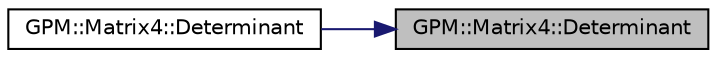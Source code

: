 digraph "GPM::Matrix4::Determinant"
{
 // INTERACTIVE_SVG=YES
 // LATEX_PDF_SIZE
  edge [fontname="Helvetica",fontsize="10",labelfontname="Helvetica",labelfontsize="10"];
  node [fontname="Helvetica",fontsize="10",shape=record];
  rankdir="RL";
  Node87 [label="GPM::Matrix4::Determinant",height=0.2,width=0.4,color="black", fillcolor="grey75", style="filled", fontcolor="black",tooltip=" "];
  Node87 -> Node88 [dir="back",color="midnightblue",fontsize="10",style="solid",fontname="Helvetica"];
  Node88 [label="GPM::Matrix4::Determinant",height=0.2,width=0.4,color="black", fillcolor="white", style="filled",URL="$struct_g_p_m_1_1_matrix4.html#ad400e2423d7f9976dea0d9c3875114de",tooltip=" "];
}
